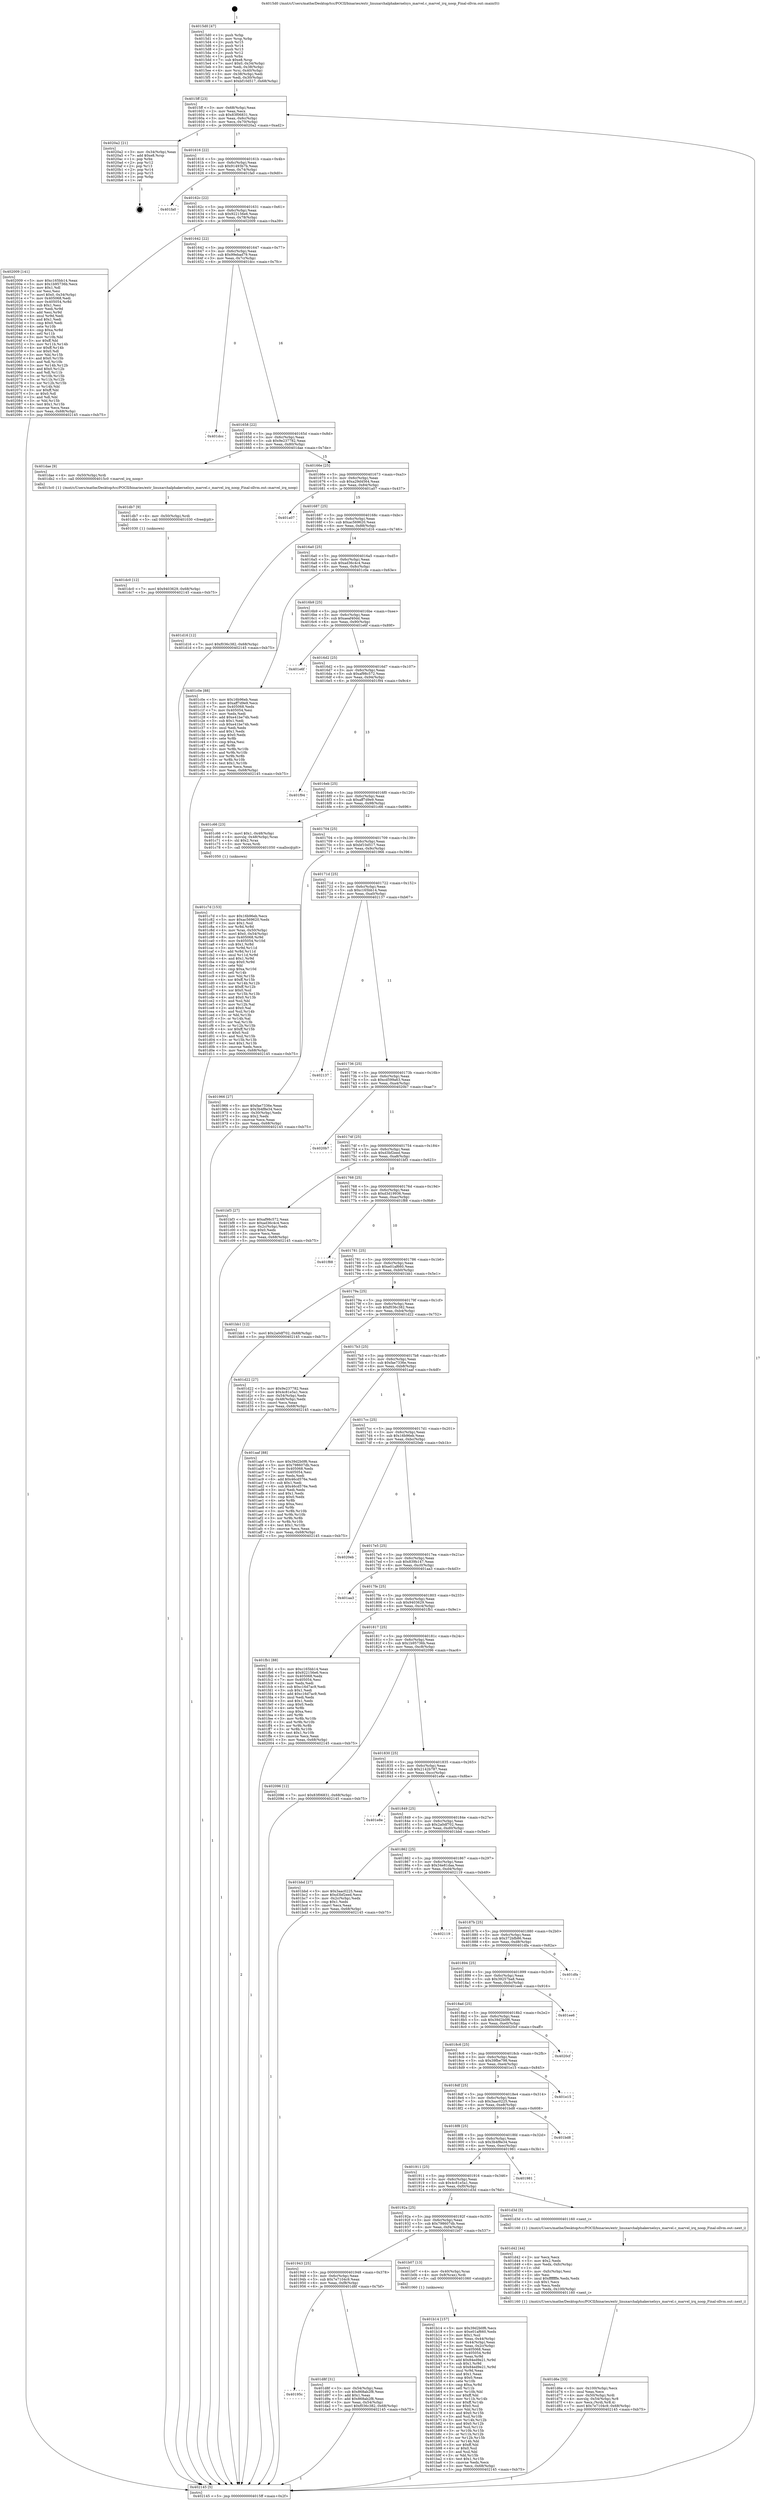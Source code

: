 digraph "0x4015d0" {
  label = "0x4015d0 (/mnt/c/Users/mathe/Desktop/tcc/POCII/binaries/extr_linuxarchalphakernelsys_marvel.c_marvel_irq_noop_Final-ollvm.out::main(0))"
  labelloc = "t"
  node[shape=record]

  Entry [label="",width=0.3,height=0.3,shape=circle,fillcolor=black,style=filled]
  "0x4015ff" [label="{
     0x4015ff [23]\l
     | [instrs]\l
     &nbsp;&nbsp;0x4015ff \<+3\>: mov -0x68(%rbp),%eax\l
     &nbsp;&nbsp;0x401602 \<+2\>: mov %eax,%ecx\l
     &nbsp;&nbsp;0x401604 \<+6\>: sub $0x83f06831,%ecx\l
     &nbsp;&nbsp;0x40160a \<+3\>: mov %eax,-0x6c(%rbp)\l
     &nbsp;&nbsp;0x40160d \<+3\>: mov %ecx,-0x70(%rbp)\l
     &nbsp;&nbsp;0x401610 \<+6\>: je 00000000004020a2 \<main+0xad2\>\l
  }"]
  "0x4020a2" [label="{
     0x4020a2 [21]\l
     | [instrs]\l
     &nbsp;&nbsp;0x4020a2 \<+3\>: mov -0x34(%rbp),%eax\l
     &nbsp;&nbsp;0x4020a5 \<+7\>: add $0xe8,%rsp\l
     &nbsp;&nbsp;0x4020ac \<+1\>: pop %rbx\l
     &nbsp;&nbsp;0x4020ad \<+2\>: pop %r12\l
     &nbsp;&nbsp;0x4020af \<+2\>: pop %r13\l
     &nbsp;&nbsp;0x4020b1 \<+2\>: pop %r14\l
     &nbsp;&nbsp;0x4020b3 \<+2\>: pop %r15\l
     &nbsp;&nbsp;0x4020b5 \<+1\>: pop %rbp\l
     &nbsp;&nbsp;0x4020b6 \<+1\>: ret\l
  }"]
  "0x401616" [label="{
     0x401616 [22]\l
     | [instrs]\l
     &nbsp;&nbsp;0x401616 \<+5\>: jmp 000000000040161b \<main+0x4b\>\l
     &nbsp;&nbsp;0x40161b \<+3\>: mov -0x6c(%rbp),%eax\l
     &nbsp;&nbsp;0x40161e \<+5\>: sub $0x91493b7b,%eax\l
     &nbsp;&nbsp;0x401623 \<+3\>: mov %eax,-0x74(%rbp)\l
     &nbsp;&nbsp;0x401626 \<+6\>: je 0000000000401fa0 \<main+0x9d0\>\l
  }"]
  Exit [label="",width=0.3,height=0.3,shape=circle,fillcolor=black,style=filled,peripheries=2]
  "0x401fa0" [label="{
     0x401fa0\l
  }", style=dashed]
  "0x40162c" [label="{
     0x40162c [22]\l
     | [instrs]\l
     &nbsp;&nbsp;0x40162c \<+5\>: jmp 0000000000401631 \<main+0x61\>\l
     &nbsp;&nbsp;0x401631 \<+3\>: mov -0x6c(%rbp),%eax\l
     &nbsp;&nbsp;0x401634 \<+5\>: sub $0x922156e6,%eax\l
     &nbsp;&nbsp;0x401639 \<+3\>: mov %eax,-0x78(%rbp)\l
     &nbsp;&nbsp;0x40163c \<+6\>: je 0000000000402009 \<main+0xa39\>\l
  }"]
  "0x401dc0" [label="{
     0x401dc0 [12]\l
     | [instrs]\l
     &nbsp;&nbsp;0x401dc0 \<+7\>: movl $0x9403629,-0x68(%rbp)\l
     &nbsp;&nbsp;0x401dc7 \<+5\>: jmp 0000000000402145 \<main+0xb75\>\l
  }"]
  "0x402009" [label="{
     0x402009 [141]\l
     | [instrs]\l
     &nbsp;&nbsp;0x402009 \<+5\>: mov $0xc165bb14,%eax\l
     &nbsp;&nbsp;0x40200e \<+5\>: mov $0x1b95736b,%ecx\l
     &nbsp;&nbsp;0x402013 \<+2\>: mov $0x1,%dl\l
     &nbsp;&nbsp;0x402015 \<+2\>: xor %esi,%esi\l
     &nbsp;&nbsp;0x402017 \<+7\>: movl $0x0,-0x34(%rbp)\l
     &nbsp;&nbsp;0x40201e \<+7\>: mov 0x405068,%edi\l
     &nbsp;&nbsp;0x402025 \<+8\>: mov 0x405054,%r8d\l
     &nbsp;&nbsp;0x40202d \<+3\>: sub $0x1,%esi\l
     &nbsp;&nbsp;0x402030 \<+3\>: mov %edi,%r9d\l
     &nbsp;&nbsp;0x402033 \<+3\>: add %esi,%r9d\l
     &nbsp;&nbsp;0x402036 \<+4\>: imul %r9d,%edi\l
     &nbsp;&nbsp;0x40203a \<+3\>: and $0x1,%edi\l
     &nbsp;&nbsp;0x40203d \<+3\>: cmp $0x0,%edi\l
     &nbsp;&nbsp;0x402040 \<+4\>: sete %r10b\l
     &nbsp;&nbsp;0x402044 \<+4\>: cmp $0xa,%r8d\l
     &nbsp;&nbsp;0x402048 \<+4\>: setl %r11b\l
     &nbsp;&nbsp;0x40204c \<+3\>: mov %r10b,%bl\l
     &nbsp;&nbsp;0x40204f \<+3\>: xor $0xff,%bl\l
     &nbsp;&nbsp;0x402052 \<+3\>: mov %r11b,%r14b\l
     &nbsp;&nbsp;0x402055 \<+4\>: xor $0xff,%r14b\l
     &nbsp;&nbsp;0x402059 \<+3\>: xor $0x0,%dl\l
     &nbsp;&nbsp;0x40205c \<+3\>: mov %bl,%r15b\l
     &nbsp;&nbsp;0x40205f \<+4\>: and $0x0,%r15b\l
     &nbsp;&nbsp;0x402063 \<+3\>: and %dl,%r10b\l
     &nbsp;&nbsp;0x402066 \<+3\>: mov %r14b,%r12b\l
     &nbsp;&nbsp;0x402069 \<+4\>: and $0x0,%r12b\l
     &nbsp;&nbsp;0x40206d \<+3\>: and %dl,%r11b\l
     &nbsp;&nbsp;0x402070 \<+3\>: or %r10b,%r15b\l
     &nbsp;&nbsp;0x402073 \<+3\>: or %r11b,%r12b\l
     &nbsp;&nbsp;0x402076 \<+3\>: xor %r12b,%r15b\l
     &nbsp;&nbsp;0x402079 \<+3\>: or %r14b,%bl\l
     &nbsp;&nbsp;0x40207c \<+3\>: xor $0xff,%bl\l
     &nbsp;&nbsp;0x40207f \<+3\>: or $0x0,%dl\l
     &nbsp;&nbsp;0x402082 \<+2\>: and %dl,%bl\l
     &nbsp;&nbsp;0x402084 \<+3\>: or %bl,%r15b\l
     &nbsp;&nbsp;0x402087 \<+4\>: test $0x1,%r15b\l
     &nbsp;&nbsp;0x40208b \<+3\>: cmovne %ecx,%eax\l
     &nbsp;&nbsp;0x40208e \<+3\>: mov %eax,-0x68(%rbp)\l
     &nbsp;&nbsp;0x402091 \<+5\>: jmp 0000000000402145 \<main+0xb75\>\l
  }"]
  "0x401642" [label="{
     0x401642 [22]\l
     | [instrs]\l
     &nbsp;&nbsp;0x401642 \<+5\>: jmp 0000000000401647 \<main+0x77\>\l
     &nbsp;&nbsp;0x401647 \<+3\>: mov -0x6c(%rbp),%eax\l
     &nbsp;&nbsp;0x40164a \<+5\>: sub $0x99ebad79,%eax\l
     &nbsp;&nbsp;0x40164f \<+3\>: mov %eax,-0x7c(%rbp)\l
     &nbsp;&nbsp;0x401652 \<+6\>: je 0000000000401dcc \<main+0x7fc\>\l
  }"]
  "0x401db7" [label="{
     0x401db7 [9]\l
     | [instrs]\l
     &nbsp;&nbsp;0x401db7 \<+4\>: mov -0x50(%rbp),%rdi\l
     &nbsp;&nbsp;0x401dbb \<+5\>: call 0000000000401030 \<free@plt\>\l
     | [calls]\l
     &nbsp;&nbsp;0x401030 \{1\} (unknown)\l
  }"]
  "0x401dcc" [label="{
     0x401dcc\l
  }", style=dashed]
  "0x401658" [label="{
     0x401658 [22]\l
     | [instrs]\l
     &nbsp;&nbsp;0x401658 \<+5\>: jmp 000000000040165d \<main+0x8d\>\l
     &nbsp;&nbsp;0x40165d \<+3\>: mov -0x6c(%rbp),%eax\l
     &nbsp;&nbsp;0x401660 \<+5\>: sub $0x9e237782,%eax\l
     &nbsp;&nbsp;0x401665 \<+3\>: mov %eax,-0x80(%rbp)\l
     &nbsp;&nbsp;0x401668 \<+6\>: je 0000000000401dae \<main+0x7de\>\l
  }"]
  "0x40195c" [label="{
     0x40195c\l
  }", style=dashed]
  "0x401dae" [label="{
     0x401dae [9]\l
     | [instrs]\l
     &nbsp;&nbsp;0x401dae \<+4\>: mov -0x50(%rbp),%rdi\l
     &nbsp;&nbsp;0x401db2 \<+5\>: call 00000000004015c0 \<marvel_irq_noop\>\l
     | [calls]\l
     &nbsp;&nbsp;0x4015c0 \{1\} (/mnt/c/Users/mathe/Desktop/tcc/POCII/binaries/extr_linuxarchalphakernelsys_marvel.c_marvel_irq_noop_Final-ollvm.out::marvel_irq_noop)\l
  }"]
  "0x40166e" [label="{
     0x40166e [25]\l
     | [instrs]\l
     &nbsp;&nbsp;0x40166e \<+5\>: jmp 0000000000401673 \<main+0xa3\>\l
     &nbsp;&nbsp;0x401673 \<+3\>: mov -0x6c(%rbp),%eax\l
     &nbsp;&nbsp;0x401676 \<+5\>: sub $0xa29d4564,%eax\l
     &nbsp;&nbsp;0x40167b \<+6\>: mov %eax,-0x84(%rbp)\l
     &nbsp;&nbsp;0x401681 \<+6\>: je 0000000000401a07 \<main+0x437\>\l
  }"]
  "0x401d8f" [label="{
     0x401d8f [31]\l
     | [instrs]\l
     &nbsp;&nbsp;0x401d8f \<+3\>: mov -0x54(%rbp),%eax\l
     &nbsp;&nbsp;0x401d92 \<+5\>: sub $0x868ab2f8,%eax\l
     &nbsp;&nbsp;0x401d97 \<+3\>: add $0x1,%eax\l
     &nbsp;&nbsp;0x401d9a \<+5\>: add $0x868ab2f8,%eax\l
     &nbsp;&nbsp;0x401d9f \<+3\>: mov %eax,-0x54(%rbp)\l
     &nbsp;&nbsp;0x401da2 \<+7\>: movl $0xf036c382,-0x68(%rbp)\l
     &nbsp;&nbsp;0x401da9 \<+5\>: jmp 0000000000402145 \<main+0xb75\>\l
  }"]
  "0x401a07" [label="{
     0x401a07\l
  }", style=dashed]
  "0x401687" [label="{
     0x401687 [25]\l
     | [instrs]\l
     &nbsp;&nbsp;0x401687 \<+5\>: jmp 000000000040168c \<main+0xbc\>\l
     &nbsp;&nbsp;0x40168c \<+3\>: mov -0x6c(%rbp),%eax\l
     &nbsp;&nbsp;0x40168f \<+5\>: sub $0xac569620,%eax\l
     &nbsp;&nbsp;0x401694 \<+6\>: mov %eax,-0x88(%rbp)\l
     &nbsp;&nbsp;0x40169a \<+6\>: je 0000000000401d16 \<main+0x746\>\l
  }"]
  "0x401d6e" [label="{
     0x401d6e [33]\l
     | [instrs]\l
     &nbsp;&nbsp;0x401d6e \<+6\>: mov -0x100(%rbp),%ecx\l
     &nbsp;&nbsp;0x401d74 \<+3\>: imul %eax,%ecx\l
     &nbsp;&nbsp;0x401d77 \<+4\>: mov -0x50(%rbp),%rdi\l
     &nbsp;&nbsp;0x401d7b \<+4\>: movslq -0x54(%rbp),%r8\l
     &nbsp;&nbsp;0x401d7f \<+4\>: mov %ecx,(%rdi,%r8,4)\l
     &nbsp;&nbsp;0x401d83 \<+7\>: movl $0x7e7104c9,-0x68(%rbp)\l
     &nbsp;&nbsp;0x401d8a \<+5\>: jmp 0000000000402145 \<main+0xb75\>\l
  }"]
  "0x401d16" [label="{
     0x401d16 [12]\l
     | [instrs]\l
     &nbsp;&nbsp;0x401d16 \<+7\>: movl $0xf036c382,-0x68(%rbp)\l
     &nbsp;&nbsp;0x401d1d \<+5\>: jmp 0000000000402145 \<main+0xb75\>\l
  }"]
  "0x4016a0" [label="{
     0x4016a0 [25]\l
     | [instrs]\l
     &nbsp;&nbsp;0x4016a0 \<+5\>: jmp 00000000004016a5 \<main+0xd5\>\l
     &nbsp;&nbsp;0x4016a5 \<+3\>: mov -0x6c(%rbp),%eax\l
     &nbsp;&nbsp;0x4016a8 \<+5\>: sub $0xad36c4c4,%eax\l
     &nbsp;&nbsp;0x4016ad \<+6\>: mov %eax,-0x8c(%rbp)\l
     &nbsp;&nbsp;0x4016b3 \<+6\>: je 0000000000401c0e \<main+0x63e\>\l
  }"]
  "0x401d42" [label="{
     0x401d42 [44]\l
     | [instrs]\l
     &nbsp;&nbsp;0x401d42 \<+2\>: xor %ecx,%ecx\l
     &nbsp;&nbsp;0x401d44 \<+5\>: mov $0x2,%edx\l
     &nbsp;&nbsp;0x401d49 \<+6\>: mov %edx,-0xfc(%rbp)\l
     &nbsp;&nbsp;0x401d4f \<+1\>: cltd\l
     &nbsp;&nbsp;0x401d50 \<+6\>: mov -0xfc(%rbp),%esi\l
     &nbsp;&nbsp;0x401d56 \<+2\>: idiv %esi\l
     &nbsp;&nbsp;0x401d58 \<+6\>: imul $0xfffffffe,%edx,%edx\l
     &nbsp;&nbsp;0x401d5e \<+3\>: sub $0x1,%ecx\l
     &nbsp;&nbsp;0x401d61 \<+2\>: sub %ecx,%edx\l
     &nbsp;&nbsp;0x401d63 \<+6\>: mov %edx,-0x100(%rbp)\l
     &nbsp;&nbsp;0x401d69 \<+5\>: call 0000000000401160 \<next_i\>\l
     | [calls]\l
     &nbsp;&nbsp;0x401160 \{1\} (/mnt/c/Users/mathe/Desktop/tcc/POCII/binaries/extr_linuxarchalphakernelsys_marvel.c_marvel_irq_noop_Final-ollvm.out::next_i)\l
  }"]
  "0x401c0e" [label="{
     0x401c0e [88]\l
     | [instrs]\l
     &nbsp;&nbsp;0x401c0e \<+5\>: mov $0x16b96eb,%eax\l
     &nbsp;&nbsp;0x401c13 \<+5\>: mov $0xaff7d9e9,%ecx\l
     &nbsp;&nbsp;0x401c18 \<+7\>: mov 0x405068,%edx\l
     &nbsp;&nbsp;0x401c1f \<+7\>: mov 0x405054,%esi\l
     &nbsp;&nbsp;0x401c26 \<+2\>: mov %edx,%edi\l
     &nbsp;&nbsp;0x401c28 \<+6\>: add $0xe41be74b,%edi\l
     &nbsp;&nbsp;0x401c2e \<+3\>: sub $0x1,%edi\l
     &nbsp;&nbsp;0x401c31 \<+6\>: sub $0xe41be74b,%edi\l
     &nbsp;&nbsp;0x401c37 \<+3\>: imul %edi,%edx\l
     &nbsp;&nbsp;0x401c3a \<+3\>: and $0x1,%edx\l
     &nbsp;&nbsp;0x401c3d \<+3\>: cmp $0x0,%edx\l
     &nbsp;&nbsp;0x401c40 \<+4\>: sete %r8b\l
     &nbsp;&nbsp;0x401c44 \<+3\>: cmp $0xa,%esi\l
     &nbsp;&nbsp;0x401c47 \<+4\>: setl %r9b\l
     &nbsp;&nbsp;0x401c4b \<+3\>: mov %r8b,%r10b\l
     &nbsp;&nbsp;0x401c4e \<+3\>: and %r9b,%r10b\l
     &nbsp;&nbsp;0x401c51 \<+3\>: xor %r9b,%r8b\l
     &nbsp;&nbsp;0x401c54 \<+3\>: or %r8b,%r10b\l
     &nbsp;&nbsp;0x401c57 \<+4\>: test $0x1,%r10b\l
     &nbsp;&nbsp;0x401c5b \<+3\>: cmovne %ecx,%eax\l
     &nbsp;&nbsp;0x401c5e \<+3\>: mov %eax,-0x68(%rbp)\l
     &nbsp;&nbsp;0x401c61 \<+5\>: jmp 0000000000402145 \<main+0xb75\>\l
  }"]
  "0x4016b9" [label="{
     0x4016b9 [25]\l
     | [instrs]\l
     &nbsp;&nbsp;0x4016b9 \<+5\>: jmp 00000000004016be \<main+0xee\>\l
     &nbsp;&nbsp;0x4016be \<+3\>: mov -0x6c(%rbp),%eax\l
     &nbsp;&nbsp;0x4016c1 \<+5\>: sub $0xaeaf40dd,%eax\l
     &nbsp;&nbsp;0x4016c6 \<+6\>: mov %eax,-0x90(%rbp)\l
     &nbsp;&nbsp;0x4016cc \<+6\>: je 0000000000401e6f \<main+0x89f\>\l
  }"]
  "0x401c7d" [label="{
     0x401c7d [153]\l
     | [instrs]\l
     &nbsp;&nbsp;0x401c7d \<+5\>: mov $0x16b96eb,%ecx\l
     &nbsp;&nbsp;0x401c82 \<+5\>: mov $0xac569620,%edx\l
     &nbsp;&nbsp;0x401c87 \<+3\>: mov $0x1,%sil\l
     &nbsp;&nbsp;0x401c8a \<+3\>: xor %r8d,%r8d\l
     &nbsp;&nbsp;0x401c8d \<+4\>: mov %rax,-0x50(%rbp)\l
     &nbsp;&nbsp;0x401c91 \<+7\>: movl $0x0,-0x54(%rbp)\l
     &nbsp;&nbsp;0x401c98 \<+8\>: mov 0x405068,%r9d\l
     &nbsp;&nbsp;0x401ca0 \<+8\>: mov 0x405054,%r10d\l
     &nbsp;&nbsp;0x401ca8 \<+4\>: sub $0x1,%r8d\l
     &nbsp;&nbsp;0x401cac \<+3\>: mov %r9d,%r11d\l
     &nbsp;&nbsp;0x401caf \<+3\>: add %r8d,%r11d\l
     &nbsp;&nbsp;0x401cb2 \<+4\>: imul %r11d,%r9d\l
     &nbsp;&nbsp;0x401cb6 \<+4\>: and $0x1,%r9d\l
     &nbsp;&nbsp;0x401cba \<+4\>: cmp $0x0,%r9d\l
     &nbsp;&nbsp;0x401cbe \<+3\>: sete %bl\l
     &nbsp;&nbsp;0x401cc1 \<+4\>: cmp $0xa,%r10d\l
     &nbsp;&nbsp;0x401cc5 \<+4\>: setl %r14b\l
     &nbsp;&nbsp;0x401cc9 \<+3\>: mov %bl,%r15b\l
     &nbsp;&nbsp;0x401ccc \<+4\>: xor $0xff,%r15b\l
     &nbsp;&nbsp;0x401cd0 \<+3\>: mov %r14b,%r12b\l
     &nbsp;&nbsp;0x401cd3 \<+4\>: xor $0xff,%r12b\l
     &nbsp;&nbsp;0x401cd7 \<+4\>: xor $0x0,%sil\l
     &nbsp;&nbsp;0x401cdb \<+3\>: mov %r15b,%r13b\l
     &nbsp;&nbsp;0x401cde \<+4\>: and $0x0,%r13b\l
     &nbsp;&nbsp;0x401ce2 \<+3\>: and %sil,%bl\l
     &nbsp;&nbsp;0x401ce5 \<+3\>: mov %r12b,%al\l
     &nbsp;&nbsp;0x401ce8 \<+2\>: and $0x0,%al\l
     &nbsp;&nbsp;0x401cea \<+3\>: and %sil,%r14b\l
     &nbsp;&nbsp;0x401ced \<+3\>: or %bl,%r13b\l
     &nbsp;&nbsp;0x401cf0 \<+3\>: or %r14b,%al\l
     &nbsp;&nbsp;0x401cf3 \<+3\>: xor %al,%r13b\l
     &nbsp;&nbsp;0x401cf6 \<+3\>: or %r12b,%r15b\l
     &nbsp;&nbsp;0x401cf9 \<+4\>: xor $0xff,%r15b\l
     &nbsp;&nbsp;0x401cfd \<+4\>: or $0x0,%sil\l
     &nbsp;&nbsp;0x401d01 \<+3\>: and %sil,%r15b\l
     &nbsp;&nbsp;0x401d04 \<+3\>: or %r15b,%r13b\l
     &nbsp;&nbsp;0x401d07 \<+4\>: test $0x1,%r13b\l
     &nbsp;&nbsp;0x401d0b \<+3\>: cmovne %edx,%ecx\l
     &nbsp;&nbsp;0x401d0e \<+3\>: mov %ecx,-0x68(%rbp)\l
     &nbsp;&nbsp;0x401d11 \<+5\>: jmp 0000000000402145 \<main+0xb75\>\l
  }"]
  "0x401e6f" [label="{
     0x401e6f\l
  }", style=dashed]
  "0x4016d2" [label="{
     0x4016d2 [25]\l
     | [instrs]\l
     &nbsp;&nbsp;0x4016d2 \<+5\>: jmp 00000000004016d7 \<main+0x107\>\l
     &nbsp;&nbsp;0x4016d7 \<+3\>: mov -0x6c(%rbp),%eax\l
     &nbsp;&nbsp;0x4016da \<+5\>: sub $0xaf98c572,%eax\l
     &nbsp;&nbsp;0x4016df \<+6\>: mov %eax,-0x94(%rbp)\l
     &nbsp;&nbsp;0x4016e5 \<+6\>: je 0000000000401f94 \<main+0x9c4\>\l
  }"]
  "0x401b14" [label="{
     0x401b14 [157]\l
     | [instrs]\l
     &nbsp;&nbsp;0x401b14 \<+5\>: mov $0x39d2b0f6,%ecx\l
     &nbsp;&nbsp;0x401b19 \<+5\>: mov $0xe01af660,%edx\l
     &nbsp;&nbsp;0x401b1e \<+3\>: mov $0x1,%sil\l
     &nbsp;&nbsp;0x401b21 \<+3\>: mov %eax,-0x44(%rbp)\l
     &nbsp;&nbsp;0x401b24 \<+3\>: mov -0x44(%rbp),%eax\l
     &nbsp;&nbsp;0x401b27 \<+3\>: mov %eax,-0x2c(%rbp)\l
     &nbsp;&nbsp;0x401b2a \<+7\>: mov 0x405068,%eax\l
     &nbsp;&nbsp;0x401b31 \<+8\>: mov 0x405054,%r8d\l
     &nbsp;&nbsp;0x401b39 \<+3\>: mov %eax,%r9d\l
     &nbsp;&nbsp;0x401b3c \<+7\>: add $0x84ed9e21,%r9d\l
     &nbsp;&nbsp;0x401b43 \<+4\>: sub $0x1,%r9d\l
     &nbsp;&nbsp;0x401b47 \<+7\>: sub $0x84ed9e21,%r9d\l
     &nbsp;&nbsp;0x401b4e \<+4\>: imul %r9d,%eax\l
     &nbsp;&nbsp;0x401b52 \<+3\>: and $0x1,%eax\l
     &nbsp;&nbsp;0x401b55 \<+3\>: cmp $0x0,%eax\l
     &nbsp;&nbsp;0x401b58 \<+4\>: sete %r10b\l
     &nbsp;&nbsp;0x401b5c \<+4\>: cmp $0xa,%r8d\l
     &nbsp;&nbsp;0x401b60 \<+4\>: setl %r11b\l
     &nbsp;&nbsp;0x401b64 \<+3\>: mov %r10b,%bl\l
     &nbsp;&nbsp;0x401b67 \<+3\>: xor $0xff,%bl\l
     &nbsp;&nbsp;0x401b6a \<+3\>: mov %r11b,%r14b\l
     &nbsp;&nbsp;0x401b6d \<+4\>: xor $0xff,%r14b\l
     &nbsp;&nbsp;0x401b71 \<+4\>: xor $0x0,%sil\l
     &nbsp;&nbsp;0x401b75 \<+3\>: mov %bl,%r15b\l
     &nbsp;&nbsp;0x401b78 \<+4\>: and $0x0,%r15b\l
     &nbsp;&nbsp;0x401b7c \<+3\>: and %sil,%r10b\l
     &nbsp;&nbsp;0x401b7f \<+3\>: mov %r14b,%r12b\l
     &nbsp;&nbsp;0x401b82 \<+4\>: and $0x0,%r12b\l
     &nbsp;&nbsp;0x401b86 \<+3\>: and %sil,%r11b\l
     &nbsp;&nbsp;0x401b89 \<+3\>: or %r10b,%r15b\l
     &nbsp;&nbsp;0x401b8c \<+3\>: or %r11b,%r12b\l
     &nbsp;&nbsp;0x401b8f \<+3\>: xor %r12b,%r15b\l
     &nbsp;&nbsp;0x401b92 \<+3\>: or %r14b,%bl\l
     &nbsp;&nbsp;0x401b95 \<+3\>: xor $0xff,%bl\l
     &nbsp;&nbsp;0x401b98 \<+4\>: or $0x0,%sil\l
     &nbsp;&nbsp;0x401b9c \<+3\>: and %sil,%bl\l
     &nbsp;&nbsp;0x401b9f \<+3\>: or %bl,%r15b\l
     &nbsp;&nbsp;0x401ba2 \<+4\>: test $0x1,%r15b\l
     &nbsp;&nbsp;0x401ba6 \<+3\>: cmovne %edx,%ecx\l
     &nbsp;&nbsp;0x401ba9 \<+3\>: mov %ecx,-0x68(%rbp)\l
     &nbsp;&nbsp;0x401bac \<+5\>: jmp 0000000000402145 \<main+0xb75\>\l
  }"]
  "0x401f94" [label="{
     0x401f94\l
  }", style=dashed]
  "0x4016eb" [label="{
     0x4016eb [25]\l
     | [instrs]\l
     &nbsp;&nbsp;0x4016eb \<+5\>: jmp 00000000004016f0 \<main+0x120\>\l
     &nbsp;&nbsp;0x4016f0 \<+3\>: mov -0x6c(%rbp),%eax\l
     &nbsp;&nbsp;0x4016f3 \<+5\>: sub $0xaff7d9e9,%eax\l
     &nbsp;&nbsp;0x4016f8 \<+6\>: mov %eax,-0x98(%rbp)\l
     &nbsp;&nbsp;0x4016fe \<+6\>: je 0000000000401c66 \<main+0x696\>\l
  }"]
  "0x401943" [label="{
     0x401943 [25]\l
     | [instrs]\l
     &nbsp;&nbsp;0x401943 \<+5\>: jmp 0000000000401948 \<main+0x378\>\l
     &nbsp;&nbsp;0x401948 \<+3\>: mov -0x6c(%rbp),%eax\l
     &nbsp;&nbsp;0x40194b \<+5\>: sub $0x7e7104c9,%eax\l
     &nbsp;&nbsp;0x401950 \<+6\>: mov %eax,-0xf8(%rbp)\l
     &nbsp;&nbsp;0x401956 \<+6\>: je 0000000000401d8f \<main+0x7bf\>\l
  }"]
  "0x401c66" [label="{
     0x401c66 [23]\l
     | [instrs]\l
     &nbsp;&nbsp;0x401c66 \<+7\>: movl $0x1,-0x48(%rbp)\l
     &nbsp;&nbsp;0x401c6d \<+4\>: movslq -0x48(%rbp),%rax\l
     &nbsp;&nbsp;0x401c71 \<+4\>: shl $0x2,%rax\l
     &nbsp;&nbsp;0x401c75 \<+3\>: mov %rax,%rdi\l
     &nbsp;&nbsp;0x401c78 \<+5\>: call 0000000000401050 \<malloc@plt\>\l
     | [calls]\l
     &nbsp;&nbsp;0x401050 \{1\} (unknown)\l
  }"]
  "0x401704" [label="{
     0x401704 [25]\l
     | [instrs]\l
     &nbsp;&nbsp;0x401704 \<+5\>: jmp 0000000000401709 \<main+0x139\>\l
     &nbsp;&nbsp;0x401709 \<+3\>: mov -0x6c(%rbp),%eax\l
     &nbsp;&nbsp;0x40170c \<+5\>: sub $0xbf10d517,%eax\l
     &nbsp;&nbsp;0x401711 \<+6\>: mov %eax,-0x9c(%rbp)\l
     &nbsp;&nbsp;0x401717 \<+6\>: je 0000000000401966 \<main+0x396\>\l
  }"]
  "0x401b07" [label="{
     0x401b07 [13]\l
     | [instrs]\l
     &nbsp;&nbsp;0x401b07 \<+4\>: mov -0x40(%rbp),%rax\l
     &nbsp;&nbsp;0x401b0b \<+4\>: mov 0x8(%rax),%rdi\l
     &nbsp;&nbsp;0x401b0f \<+5\>: call 0000000000401060 \<atoi@plt\>\l
     | [calls]\l
     &nbsp;&nbsp;0x401060 \{1\} (unknown)\l
  }"]
  "0x401966" [label="{
     0x401966 [27]\l
     | [instrs]\l
     &nbsp;&nbsp;0x401966 \<+5\>: mov $0xfae7336e,%eax\l
     &nbsp;&nbsp;0x40196b \<+5\>: mov $0x3b4f8e34,%ecx\l
     &nbsp;&nbsp;0x401970 \<+3\>: mov -0x30(%rbp),%edx\l
     &nbsp;&nbsp;0x401973 \<+3\>: cmp $0x2,%edx\l
     &nbsp;&nbsp;0x401976 \<+3\>: cmovne %ecx,%eax\l
     &nbsp;&nbsp;0x401979 \<+3\>: mov %eax,-0x68(%rbp)\l
     &nbsp;&nbsp;0x40197c \<+5\>: jmp 0000000000402145 \<main+0xb75\>\l
  }"]
  "0x40171d" [label="{
     0x40171d [25]\l
     | [instrs]\l
     &nbsp;&nbsp;0x40171d \<+5\>: jmp 0000000000401722 \<main+0x152\>\l
     &nbsp;&nbsp;0x401722 \<+3\>: mov -0x6c(%rbp),%eax\l
     &nbsp;&nbsp;0x401725 \<+5\>: sub $0xc165bb14,%eax\l
     &nbsp;&nbsp;0x40172a \<+6\>: mov %eax,-0xa0(%rbp)\l
     &nbsp;&nbsp;0x401730 \<+6\>: je 0000000000402137 \<main+0xb67\>\l
  }"]
  "0x402145" [label="{
     0x402145 [5]\l
     | [instrs]\l
     &nbsp;&nbsp;0x402145 \<+5\>: jmp 00000000004015ff \<main+0x2f\>\l
  }"]
  "0x4015d0" [label="{
     0x4015d0 [47]\l
     | [instrs]\l
     &nbsp;&nbsp;0x4015d0 \<+1\>: push %rbp\l
     &nbsp;&nbsp;0x4015d1 \<+3\>: mov %rsp,%rbp\l
     &nbsp;&nbsp;0x4015d4 \<+2\>: push %r15\l
     &nbsp;&nbsp;0x4015d6 \<+2\>: push %r14\l
     &nbsp;&nbsp;0x4015d8 \<+2\>: push %r13\l
     &nbsp;&nbsp;0x4015da \<+2\>: push %r12\l
     &nbsp;&nbsp;0x4015dc \<+1\>: push %rbx\l
     &nbsp;&nbsp;0x4015dd \<+7\>: sub $0xe8,%rsp\l
     &nbsp;&nbsp;0x4015e4 \<+7\>: movl $0x0,-0x34(%rbp)\l
     &nbsp;&nbsp;0x4015eb \<+3\>: mov %edi,-0x38(%rbp)\l
     &nbsp;&nbsp;0x4015ee \<+4\>: mov %rsi,-0x40(%rbp)\l
     &nbsp;&nbsp;0x4015f2 \<+3\>: mov -0x38(%rbp),%edi\l
     &nbsp;&nbsp;0x4015f5 \<+3\>: mov %edi,-0x30(%rbp)\l
     &nbsp;&nbsp;0x4015f8 \<+7\>: movl $0xbf10d517,-0x68(%rbp)\l
  }"]
  "0x40192a" [label="{
     0x40192a [25]\l
     | [instrs]\l
     &nbsp;&nbsp;0x40192a \<+5\>: jmp 000000000040192f \<main+0x35f\>\l
     &nbsp;&nbsp;0x40192f \<+3\>: mov -0x6c(%rbp),%eax\l
     &nbsp;&nbsp;0x401932 \<+5\>: sub $0x798607db,%eax\l
     &nbsp;&nbsp;0x401937 \<+6\>: mov %eax,-0xf4(%rbp)\l
     &nbsp;&nbsp;0x40193d \<+6\>: je 0000000000401b07 \<main+0x537\>\l
  }"]
  "0x402137" [label="{
     0x402137\l
  }", style=dashed]
  "0x401736" [label="{
     0x401736 [25]\l
     | [instrs]\l
     &nbsp;&nbsp;0x401736 \<+5\>: jmp 000000000040173b \<main+0x16b\>\l
     &nbsp;&nbsp;0x40173b \<+3\>: mov -0x6c(%rbp),%eax\l
     &nbsp;&nbsp;0x40173e \<+5\>: sub $0xcd599a63,%eax\l
     &nbsp;&nbsp;0x401743 \<+6\>: mov %eax,-0xa4(%rbp)\l
     &nbsp;&nbsp;0x401749 \<+6\>: je 00000000004020b7 \<main+0xae7\>\l
  }"]
  "0x401d3d" [label="{
     0x401d3d [5]\l
     | [instrs]\l
     &nbsp;&nbsp;0x401d3d \<+5\>: call 0000000000401160 \<next_i\>\l
     | [calls]\l
     &nbsp;&nbsp;0x401160 \{1\} (/mnt/c/Users/mathe/Desktop/tcc/POCII/binaries/extr_linuxarchalphakernelsys_marvel.c_marvel_irq_noop_Final-ollvm.out::next_i)\l
  }"]
  "0x4020b7" [label="{
     0x4020b7\l
  }", style=dashed]
  "0x40174f" [label="{
     0x40174f [25]\l
     | [instrs]\l
     &nbsp;&nbsp;0x40174f \<+5\>: jmp 0000000000401754 \<main+0x184\>\l
     &nbsp;&nbsp;0x401754 \<+3\>: mov -0x6c(%rbp),%eax\l
     &nbsp;&nbsp;0x401757 \<+5\>: sub $0xd3bf2eed,%eax\l
     &nbsp;&nbsp;0x40175c \<+6\>: mov %eax,-0xa8(%rbp)\l
     &nbsp;&nbsp;0x401762 \<+6\>: je 0000000000401bf3 \<main+0x623\>\l
  }"]
  "0x401911" [label="{
     0x401911 [25]\l
     | [instrs]\l
     &nbsp;&nbsp;0x401911 \<+5\>: jmp 0000000000401916 \<main+0x346\>\l
     &nbsp;&nbsp;0x401916 \<+3\>: mov -0x6c(%rbp),%eax\l
     &nbsp;&nbsp;0x401919 \<+5\>: sub $0x4c81e5a1,%eax\l
     &nbsp;&nbsp;0x40191e \<+6\>: mov %eax,-0xf0(%rbp)\l
     &nbsp;&nbsp;0x401924 \<+6\>: je 0000000000401d3d \<main+0x76d\>\l
  }"]
  "0x401bf3" [label="{
     0x401bf3 [27]\l
     | [instrs]\l
     &nbsp;&nbsp;0x401bf3 \<+5\>: mov $0xaf98c572,%eax\l
     &nbsp;&nbsp;0x401bf8 \<+5\>: mov $0xad36c4c4,%ecx\l
     &nbsp;&nbsp;0x401bfd \<+3\>: mov -0x2c(%rbp),%edx\l
     &nbsp;&nbsp;0x401c00 \<+3\>: cmp $0x0,%edx\l
     &nbsp;&nbsp;0x401c03 \<+3\>: cmove %ecx,%eax\l
     &nbsp;&nbsp;0x401c06 \<+3\>: mov %eax,-0x68(%rbp)\l
     &nbsp;&nbsp;0x401c09 \<+5\>: jmp 0000000000402145 \<main+0xb75\>\l
  }"]
  "0x401768" [label="{
     0x401768 [25]\l
     | [instrs]\l
     &nbsp;&nbsp;0x401768 \<+5\>: jmp 000000000040176d \<main+0x19d\>\l
     &nbsp;&nbsp;0x40176d \<+3\>: mov -0x6c(%rbp),%eax\l
     &nbsp;&nbsp;0x401770 \<+5\>: sub $0xd3d19936,%eax\l
     &nbsp;&nbsp;0x401775 \<+6\>: mov %eax,-0xac(%rbp)\l
     &nbsp;&nbsp;0x40177b \<+6\>: je 0000000000401f88 \<main+0x9b8\>\l
  }"]
  "0x401981" [label="{
     0x401981\l
  }", style=dashed]
  "0x401f88" [label="{
     0x401f88\l
  }", style=dashed]
  "0x401781" [label="{
     0x401781 [25]\l
     | [instrs]\l
     &nbsp;&nbsp;0x401781 \<+5\>: jmp 0000000000401786 \<main+0x1b6\>\l
     &nbsp;&nbsp;0x401786 \<+3\>: mov -0x6c(%rbp),%eax\l
     &nbsp;&nbsp;0x401789 \<+5\>: sub $0xe01af660,%eax\l
     &nbsp;&nbsp;0x40178e \<+6\>: mov %eax,-0xb0(%rbp)\l
     &nbsp;&nbsp;0x401794 \<+6\>: je 0000000000401bb1 \<main+0x5e1\>\l
  }"]
  "0x4018f8" [label="{
     0x4018f8 [25]\l
     | [instrs]\l
     &nbsp;&nbsp;0x4018f8 \<+5\>: jmp 00000000004018fd \<main+0x32d\>\l
     &nbsp;&nbsp;0x4018fd \<+3\>: mov -0x6c(%rbp),%eax\l
     &nbsp;&nbsp;0x401900 \<+5\>: sub $0x3b4f8e34,%eax\l
     &nbsp;&nbsp;0x401905 \<+6\>: mov %eax,-0xec(%rbp)\l
     &nbsp;&nbsp;0x40190b \<+6\>: je 0000000000401981 \<main+0x3b1\>\l
  }"]
  "0x401bb1" [label="{
     0x401bb1 [12]\l
     | [instrs]\l
     &nbsp;&nbsp;0x401bb1 \<+7\>: movl $0x2a0df702,-0x68(%rbp)\l
     &nbsp;&nbsp;0x401bb8 \<+5\>: jmp 0000000000402145 \<main+0xb75\>\l
  }"]
  "0x40179a" [label="{
     0x40179a [25]\l
     | [instrs]\l
     &nbsp;&nbsp;0x40179a \<+5\>: jmp 000000000040179f \<main+0x1cf\>\l
     &nbsp;&nbsp;0x40179f \<+3\>: mov -0x6c(%rbp),%eax\l
     &nbsp;&nbsp;0x4017a2 \<+5\>: sub $0xf036c382,%eax\l
     &nbsp;&nbsp;0x4017a7 \<+6\>: mov %eax,-0xb4(%rbp)\l
     &nbsp;&nbsp;0x4017ad \<+6\>: je 0000000000401d22 \<main+0x752\>\l
  }"]
  "0x401bd8" [label="{
     0x401bd8\l
  }", style=dashed]
  "0x401d22" [label="{
     0x401d22 [27]\l
     | [instrs]\l
     &nbsp;&nbsp;0x401d22 \<+5\>: mov $0x9e237782,%eax\l
     &nbsp;&nbsp;0x401d27 \<+5\>: mov $0x4c81e5a1,%ecx\l
     &nbsp;&nbsp;0x401d2c \<+3\>: mov -0x54(%rbp),%edx\l
     &nbsp;&nbsp;0x401d2f \<+3\>: cmp -0x48(%rbp),%edx\l
     &nbsp;&nbsp;0x401d32 \<+3\>: cmovl %ecx,%eax\l
     &nbsp;&nbsp;0x401d35 \<+3\>: mov %eax,-0x68(%rbp)\l
     &nbsp;&nbsp;0x401d38 \<+5\>: jmp 0000000000402145 \<main+0xb75\>\l
  }"]
  "0x4017b3" [label="{
     0x4017b3 [25]\l
     | [instrs]\l
     &nbsp;&nbsp;0x4017b3 \<+5\>: jmp 00000000004017b8 \<main+0x1e8\>\l
     &nbsp;&nbsp;0x4017b8 \<+3\>: mov -0x6c(%rbp),%eax\l
     &nbsp;&nbsp;0x4017bb \<+5\>: sub $0xfae7336e,%eax\l
     &nbsp;&nbsp;0x4017c0 \<+6\>: mov %eax,-0xb8(%rbp)\l
     &nbsp;&nbsp;0x4017c6 \<+6\>: je 0000000000401aaf \<main+0x4df\>\l
  }"]
  "0x4018df" [label="{
     0x4018df [25]\l
     | [instrs]\l
     &nbsp;&nbsp;0x4018df \<+5\>: jmp 00000000004018e4 \<main+0x314\>\l
     &nbsp;&nbsp;0x4018e4 \<+3\>: mov -0x6c(%rbp),%eax\l
     &nbsp;&nbsp;0x4018e7 \<+5\>: sub $0x3aac0225,%eax\l
     &nbsp;&nbsp;0x4018ec \<+6\>: mov %eax,-0xe8(%rbp)\l
     &nbsp;&nbsp;0x4018f2 \<+6\>: je 0000000000401bd8 \<main+0x608\>\l
  }"]
  "0x401aaf" [label="{
     0x401aaf [88]\l
     | [instrs]\l
     &nbsp;&nbsp;0x401aaf \<+5\>: mov $0x39d2b0f6,%eax\l
     &nbsp;&nbsp;0x401ab4 \<+5\>: mov $0x798607db,%ecx\l
     &nbsp;&nbsp;0x401ab9 \<+7\>: mov 0x405068,%edx\l
     &nbsp;&nbsp;0x401ac0 \<+7\>: mov 0x405054,%esi\l
     &nbsp;&nbsp;0x401ac7 \<+2\>: mov %edx,%edi\l
     &nbsp;&nbsp;0x401ac9 \<+6\>: add $0x46cd576e,%edi\l
     &nbsp;&nbsp;0x401acf \<+3\>: sub $0x1,%edi\l
     &nbsp;&nbsp;0x401ad2 \<+6\>: sub $0x46cd576e,%edi\l
     &nbsp;&nbsp;0x401ad8 \<+3\>: imul %edi,%edx\l
     &nbsp;&nbsp;0x401adb \<+3\>: and $0x1,%edx\l
     &nbsp;&nbsp;0x401ade \<+3\>: cmp $0x0,%edx\l
     &nbsp;&nbsp;0x401ae1 \<+4\>: sete %r8b\l
     &nbsp;&nbsp;0x401ae5 \<+3\>: cmp $0xa,%esi\l
     &nbsp;&nbsp;0x401ae8 \<+4\>: setl %r9b\l
     &nbsp;&nbsp;0x401aec \<+3\>: mov %r8b,%r10b\l
     &nbsp;&nbsp;0x401aef \<+3\>: and %r9b,%r10b\l
     &nbsp;&nbsp;0x401af2 \<+3\>: xor %r9b,%r8b\l
     &nbsp;&nbsp;0x401af5 \<+3\>: or %r8b,%r10b\l
     &nbsp;&nbsp;0x401af8 \<+4\>: test $0x1,%r10b\l
     &nbsp;&nbsp;0x401afc \<+3\>: cmovne %ecx,%eax\l
     &nbsp;&nbsp;0x401aff \<+3\>: mov %eax,-0x68(%rbp)\l
     &nbsp;&nbsp;0x401b02 \<+5\>: jmp 0000000000402145 \<main+0xb75\>\l
  }"]
  "0x4017cc" [label="{
     0x4017cc [25]\l
     | [instrs]\l
     &nbsp;&nbsp;0x4017cc \<+5\>: jmp 00000000004017d1 \<main+0x201\>\l
     &nbsp;&nbsp;0x4017d1 \<+3\>: mov -0x6c(%rbp),%eax\l
     &nbsp;&nbsp;0x4017d4 \<+5\>: sub $0x16b96eb,%eax\l
     &nbsp;&nbsp;0x4017d9 \<+6\>: mov %eax,-0xbc(%rbp)\l
     &nbsp;&nbsp;0x4017df \<+6\>: je 00000000004020eb \<main+0xb1b\>\l
  }"]
  "0x401e15" [label="{
     0x401e15\l
  }", style=dashed]
  "0x4020eb" [label="{
     0x4020eb\l
  }", style=dashed]
  "0x4017e5" [label="{
     0x4017e5 [25]\l
     | [instrs]\l
     &nbsp;&nbsp;0x4017e5 \<+5\>: jmp 00000000004017ea \<main+0x21a\>\l
     &nbsp;&nbsp;0x4017ea \<+3\>: mov -0x6c(%rbp),%eax\l
     &nbsp;&nbsp;0x4017ed \<+5\>: sub $0x839b147,%eax\l
     &nbsp;&nbsp;0x4017f2 \<+6\>: mov %eax,-0xc0(%rbp)\l
     &nbsp;&nbsp;0x4017f8 \<+6\>: je 0000000000401aa3 \<main+0x4d3\>\l
  }"]
  "0x4018c6" [label="{
     0x4018c6 [25]\l
     | [instrs]\l
     &nbsp;&nbsp;0x4018c6 \<+5\>: jmp 00000000004018cb \<main+0x2fb\>\l
     &nbsp;&nbsp;0x4018cb \<+3\>: mov -0x6c(%rbp),%eax\l
     &nbsp;&nbsp;0x4018ce \<+5\>: sub $0x39fbe798,%eax\l
     &nbsp;&nbsp;0x4018d3 \<+6\>: mov %eax,-0xe4(%rbp)\l
     &nbsp;&nbsp;0x4018d9 \<+6\>: je 0000000000401e15 \<main+0x845\>\l
  }"]
  "0x401aa3" [label="{
     0x401aa3\l
  }", style=dashed]
  "0x4017fe" [label="{
     0x4017fe [25]\l
     | [instrs]\l
     &nbsp;&nbsp;0x4017fe \<+5\>: jmp 0000000000401803 \<main+0x233\>\l
     &nbsp;&nbsp;0x401803 \<+3\>: mov -0x6c(%rbp),%eax\l
     &nbsp;&nbsp;0x401806 \<+5\>: sub $0x9403629,%eax\l
     &nbsp;&nbsp;0x40180b \<+6\>: mov %eax,-0xc4(%rbp)\l
     &nbsp;&nbsp;0x401811 \<+6\>: je 0000000000401fb1 \<main+0x9e1\>\l
  }"]
  "0x4020cf" [label="{
     0x4020cf\l
  }", style=dashed]
  "0x401fb1" [label="{
     0x401fb1 [88]\l
     | [instrs]\l
     &nbsp;&nbsp;0x401fb1 \<+5\>: mov $0xc165bb14,%eax\l
     &nbsp;&nbsp;0x401fb6 \<+5\>: mov $0x922156e6,%ecx\l
     &nbsp;&nbsp;0x401fbb \<+7\>: mov 0x405068,%edx\l
     &nbsp;&nbsp;0x401fc2 \<+7\>: mov 0x405054,%esi\l
     &nbsp;&nbsp;0x401fc9 \<+2\>: mov %edx,%edi\l
     &nbsp;&nbsp;0x401fcb \<+6\>: sub $0xc16d7ac9,%edi\l
     &nbsp;&nbsp;0x401fd1 \<+3\>: sub $0x1,%edi\l
     &nbsp;&nbsp;0x401fd4 \<+6\>: add $0xc16d7ac9,%edi\l
     &nbsp;&nbsp;0x401fda \<+3\>: imul %edi,%edx\l
     &nbsp;&nbsp;0x401fdd \<+3\>: and $0x1,%edx\l
     &nbsp;&nbsp;0x401fe0 \<+3\>: cmp $0x0,%edx\l
     &nbsp;&nbsp;0x401fe3 \<+4\>: sete %r8b\l
     &nbsp;&nbsp;0x401fe7 \<+3\>: cmp $0xa,%esi\l
     &nbsp;&nbsp;0x401fea \<+4\>: setl %r9b\l
     &nbsp;&nbsp;0x401fee \<+3\>: mov %r8b,%r10b\l
     &nbsp;&nbsp;0x401ff1 \<+3\>: and %r9b,%r10b\l
     &nbsp;&nbsp;0x401ff4 \<+3\>: xor %r9b,%r8b\l
     &nbsp;&nbsp;0x401ff7 \<+3\>: or %r8b,%r10b\l
     &nbsp;&nbsp;0x401ffa \<+4\>: test $0x1,%r10b\l
     &nbsp;&nbsp;0x401ffe \<+3\>: cmovne %ecx,%eax\l
     &nbsp;&nbsp;0x402001 \<+3\>: mov %eax,-0x68(%rbp)\l
     &nbsp;&nbsp;0x402004 \<+5\>: jmp 0000000000402145 \<main+0xb75\>\l
  }"]
  "0x401817" [label="{
     0x401817 [25]\l
     | [instrs]\l
     &nbsp;&nbsp;0x401817 \<+5\>: jmp 000000000040181c \<main+0x24c\>\l
     &nbsp;&nbsp;0x40181c \<+3\>: mov -0x6c(%rbp),%eax\l
     &nbsp;&nbsp;0x40181f \<+5\>: sub $0x1b95736b,%eax\l
     &nbsp;&nbsp;0x401824 \<+6\>: mov %eax,-0xc8(%rbp)\l
     &nbsp;&nbsp;0x40182a \<+6\>: je 0000000000402096 \<main+0xac6\>\l
  }"]
  "0x4018ad" [label="{
     0x4018ad [25]\l
     | [instrs]\l
     &nbsp;&nbsp;0x4018ad \<+5\>: jmp 00000000004018b2 \<main+0x2e2\>\l
     &nbsp;&nbsp;0x4018b2 \<+3\>: mov -0x6c(%rbp),%eax\l
     &nbsp;&nbsp;0x4018b5 \<+5\>: sub $0x39d2b0f6,%eax\l
     &nbsp;&nbsp;0x4018ba \<+6\>: mov %eax,-0xe0(%rbp)\l
     &nbsp;&nbsp;0x4018c0 \<+6\>: je 00000000004020cf \<main+0xaff\>\l
  }"]
  "0x402096" [label="{
     0x402096 [12]\l
     | [instrs]\l
     &nbsp;&nbsp;0x402096 \<+7\>: movl $0x83f06831,-0x68(%rbp)\l
     &nbsp;&nbsp;0x40209d \<+5\>: jmp 0000000000402145 \<main+0xb75\>\l
  }"]
  "0x401830" [label="{
     0x401830 [25]\l
     | [instrs]\l
     &nbsp;&nbsp;0x401830 \<+5\>: jmp 0000000000401835 \<main+0x265\>\l
     &nbsp;&nbsp;0x401835 \<+3\>: mov -0x6c(%rbp),%eax\l
     &nbsp;&nbsp;0x401838 \<+5\>: sub $0x2142b787,%eax\l
     &nbsp;&nbsp;0x40183d \<+6\>: mov %eax,-0xcc(%rbp)\l
     &nbsp;&nbsp;0x401843 \<+6\>: je 0000000000401e8e \<main+0x8be\>\l
  }"]
  "0x401ee6" [label="{
     0x401ee6\l
  }", style=dashed]
  "0x401e8e" [label="{
     0x401e8e\l
  }", style=dashed]
  "0x401849" [label="{
     0x401849 [25]\l
     | [instrs]\l
     &nbsp;&nbsp;0x401849 \<+5\>: jmp 000000000040184e \<main+0x27e\>\l
     &nbsp;&nbsp;0x40184e \<+3\>: mov -0x6c(%rbp),%eax\l
     &nbsp;&nbsp;0x401851 \<+5\>: sub $0x2a0df702,%eax\l
     &nbsp;&nbsp;0x401856 \<+6\>: mov %eax,-0xd0(%rbp)\l
     &nbsp;&nbsp;0x40185c \<+6\>: je 0000000000401bbd \<main+0x5ed\>\l
  }"]
  "0x401894" [label="{
     0x401894 [25]\l
     | [instrs]\l
     &nbsp;&nbsp;0x401894 \<+5\>: jmp 0000000000401899 \<main+0x2c9\>\l
     &nbsp;&nbsp;0x401899 \<+3\>: mov -0x6c(%rbp),%eax\l
     &nbsp;&nbsp;0x40189c \<+5\>: sub $0x39257ba8,%eax\l
     &nbsp;&nbsp;0x4018a1 \<+6\>: mov %eax,-0xdc(%rbp)\l
     &nbsp;&nbsp;0x4018a7 \<+6\>: je 0000000000401ee6 \<main+0x916\>\l
  }"]
  "0x401bbd" [label="{
     0x401bbd [27]\l
     | [instrs]\l
     &nbsp;&nbsp;0x401bbd \<+5\>: mov $0x3aac0225,%eax\l
     &nbsp;&nbsp;0x401bc2 \<+5\>: mov $0xd3bf2eed,%ecx\l
     &nbsp;&nbsp;0x401bc7 \<+3\>: mov -0x2c(%rbp),%edx\l
     &nbsp;&nbsp;0x401bca \<+3\>: cmp $0x1,%edx\l
     &nbsp;&nbsp;0x401bcd \<+3\>: cmovl %ecx,%eax\l
     &nbsp;&nbsp;0x401bd0 \<+3\>: mov %eax,-0x68(%rbp)\l
     &nbsp;&nbsp;0x401bd3 \<+5\>: jmp 0000000000402145 \<main+0xb75\>\l
  }"]
  "0x401862" [label="{
     0x401862 [25]\l
     | [instrs]\l
     &nbsp;&nbsp;0x401862 \<+5\>: jmp 0000000000401867 \<main+0x297\>\l
     &nbsp;&nbsp;0x401867 \<+3\>: mov -0x6c(%rbp),%eax\l
     &nbsp;&nbsp;0x40186a \<+5\>: sub $0x34e81daa,%eax\l
     &nbsp;&nbsp;0x40186f \<+6\>: mov %eax,-0xd4(%rbp)\l
     &nbsp;&nbsp;0x401875 \<+6\>: je 0000000000402119 \<main+0xb49\>\l
  }"]
  "0x401dfa" [label="{
     0x401dfa\l
  }", style=dashed]
  "0x402119" [label="{
     0x402119\l
  }", style=dashed]
  "0x40187b" [label="{
     0x40187b [25]\l
     | [instrs]\l
     &nbsp;&nbsp;0x40187b \<+5\>: jmp 0000000000401880 \<main+0x2b0\>\l
     &nbsp;&nbsp;0x401880 \<+3\>: mov -0x6c(%rbp),%eax\l
     &nbsp;&nbsp;0x401883 \<+5\>: sub $0x372bfb86,%eax\l
     &nbsp;&nbsp;0x401888 \<+6\>: mov %eax,-0xd8(%rbp)\l
     &nbsp;&nbsp;0x40188e \<+6\>: je 0000000000401dfa \<main+0x82a\>\l
  }"]
  Entry -> "0x4015d0" [label=" 1"]
  "0x4015ff" -> "0x4020a2" [label=" 1"]
  "0x4015ff" -> "0x401616" [label=" 17"]
  "0x4020a2" -> Exit [label=" 1"]
  "0x401616" -> "0x401fa0" [label=" 0"]
  "0x401616" -> "0x40162c" [label=" 17"]
  "0x402096" -> "0x402145" [label=" 1"]
  "0x40162c" -> "0x402009" [label=" 1"]
  "0x40162c" -> "0x401642" [label=" 16"]
  "0x402009" -> "0x402145" [label=" 1"]
  "0x401642" -> "0x401dcc" [label=" 0"]
  "0x401642" -> "0x401658" [label=" 16"]
  "0x401fb1" -> "0x402145" [label=" 1"]
  "0x401658" -> "0x401dae" [label=" 1"]
  "0x401658" -> "0x40166e" [label=" 15"]
  "0x401dc0" -> "0x402145" [label=" 1"]
  "0x40166e" -> "0x401a07" [label=" 0"]
  "0x40166e" -> "0x401687" [label=" 15"]
  "0x401db7" -> "0x401dc0" [label=" 1"]
  "0x401687" -> "0x401d16" [label=" 1"]
  "0x401687" -> "0x4016a0" [label=" 14"]
  "0x401d8f" -> "0x402145" [label=" 1"]
  "0x4016a0" -> "0x401c0e" [label=" 1"]
  "0x4016a0" -> "0x4016b9" [label=" 13"]
  "0x401943" -> "0x40195c" [label=" 0"]
  "0x4016b9" -> "0x401e6f" [label=" 0"]
  "0x4016b9" -> "0x4016d2" [label=" 13"]
  "0x401943" -> "0x401d8f" [label=" 1"]
  "0x4016d2" -> "0x401f94" [label=" 0"]
  "0x4016d2" -> "0x4016eb" [label=" 13"]
  "0x401dae" -> "0x401db7" [label=" 1"]
  "0x4016eb" -> "0x401c66" [label=" 1"]
  "0x4016eb" -> "0x401704" [label=" 12"]
  "0x401d6e" -> "0x402145" [label=" 1"]
  "0x401704" -> "0x401966" [label=" 1"]
  "0x401704" -> "0x40171d" [label=" 11"]
  "0x401966" -> "0x402145" [label=" 1"]
  "0x4015d0" -> "0x4015ff" [label=" 1"]
  "0x402145" -> "0x4015ff" [label=" 17"]
  "0x401d42" -> "0x401d6e" [label=" 1"]
  "0x40171d" -> "0x402137" [label=" 0"]
  "0x40171d" -> "0x401736" [label=" 11"]
  "0x401d22" -> "0x402145" [label=" 2"]
  "0x401736" -> "0x4020b7" [label=" 0"]
  "0x401736" -> "0x40174f" [label=" 11"]
  "0x401d16" -> "0x402145" [label=" 1"]
  "0x40174f" -> "0x401bf3" [label=" 1"]
  "0x40174f" -> "0x401768" [label=" 10"]
  "0x401c66" -> "0x401c7d" [label=" 1"]
  "0x401768" -> "0x401f88" [label=" 0"]
  "0x401768" -> "0x401781" [label=" 10"]
  "0x401c0e" -> "0x402145" [label=" 1"]
  "0x401781" -> "0x401bb1" [label=" 1"]
  "0x401781" -> "0x40179a" [label=" 9"]
  "0x401bbd" -> "0x402145" [label=" 1"]
  "0x40179a" -> "0x401d22" [label=" 2"]
  "0x40179a" -> "0x4017b3" [label=" 7"]
  "0x401bb1" -> "0x402145" [label=" 1"]
  "0x4017b3" -> "0x401aaf" [label=" 1"]
  "0x4017b3" -> "0x4017cc" [label=" 6"]
  "0x401aaf" -> "0x402145" [label=" 1"]
  "0x401b07" -> "0x401b14" [label=" 1"]
  "0x4017cc" -> "0x4020eb" [label=" 0"]
  "0x4017cc" -> "0x4017e5" [label=" 6"]
  "0x40192a" -> "0x401943" [label=" 1"]
  "0x4017e5" -> "0x401aa3" [label=" 0"]
  "0x4017e5" -> "0x4017fe" [label=" 6"]
  "0x401d3d" -> "0x401d42" [label=" 1"]
  "0x4017fe" -> "0x401fb1" [label=" 1"]
  "0x4017fe" -> "0x401817" [label=" 5"]
  "0x401911" -> "0x40192a" [label=" 2"]
  "0x401817" -> "0x402096" [label=" 1"]
  "0x401817" -> "0x401830" [label=" 4"]
  "0x401c7d" -> "0x402145" [label=" 1"]
  "0x401830" -> "0x401e8e" [label=" 0"]
  "0x401830" -> "0x401849" [label=" 4"]
  "0x4018f8" -> "0x401911" [label=" 3"]
  "0x401849" -> "0x401bbd" [label=" 1"]
  "0x401849" -> "0x401862" [label=" 3"]
  "0x401bf3" -> "0x402145" [label=" 1"]
  "0x401862" -> "0x402119" [label=" 0"]
  "0x401862" -> "0x40187b" [label=" 3"]
  "0x4018df" -> "0x4018f8" [label=" 3"]
  "0x40187b" -> "0x401dfa" [label=" 0"]
  "0x40187b" -> "0x401894" [label=" 3"]
  "0x4018f8" -> "0x401981" [label=" 0"]
  "0x401894" -> "0x401ee6" [label=" 0"]
  "0x401894" -> "0x4018ad" [label=" 3"]
  "0x401911" -> "0x401d3d" [label=" 1"]
  "0x4018ad" -> "0x4020cf" [label=" 0"]
  "0x4018ad" -> "0x4018c6" [label=" 3"]
  "0x40192a" -> "0x401b07" [label=" 1"]
  "0x4018c6" -> "0x401e15" [label=" 0"]
  "0x4018c6" -> "0x4018df" [label=" 3"]
  "0x401b14" -> "0x402145" [label=" 1"]
  "0x4018df" -> "0x401bd8" [label=" 0"]
}
